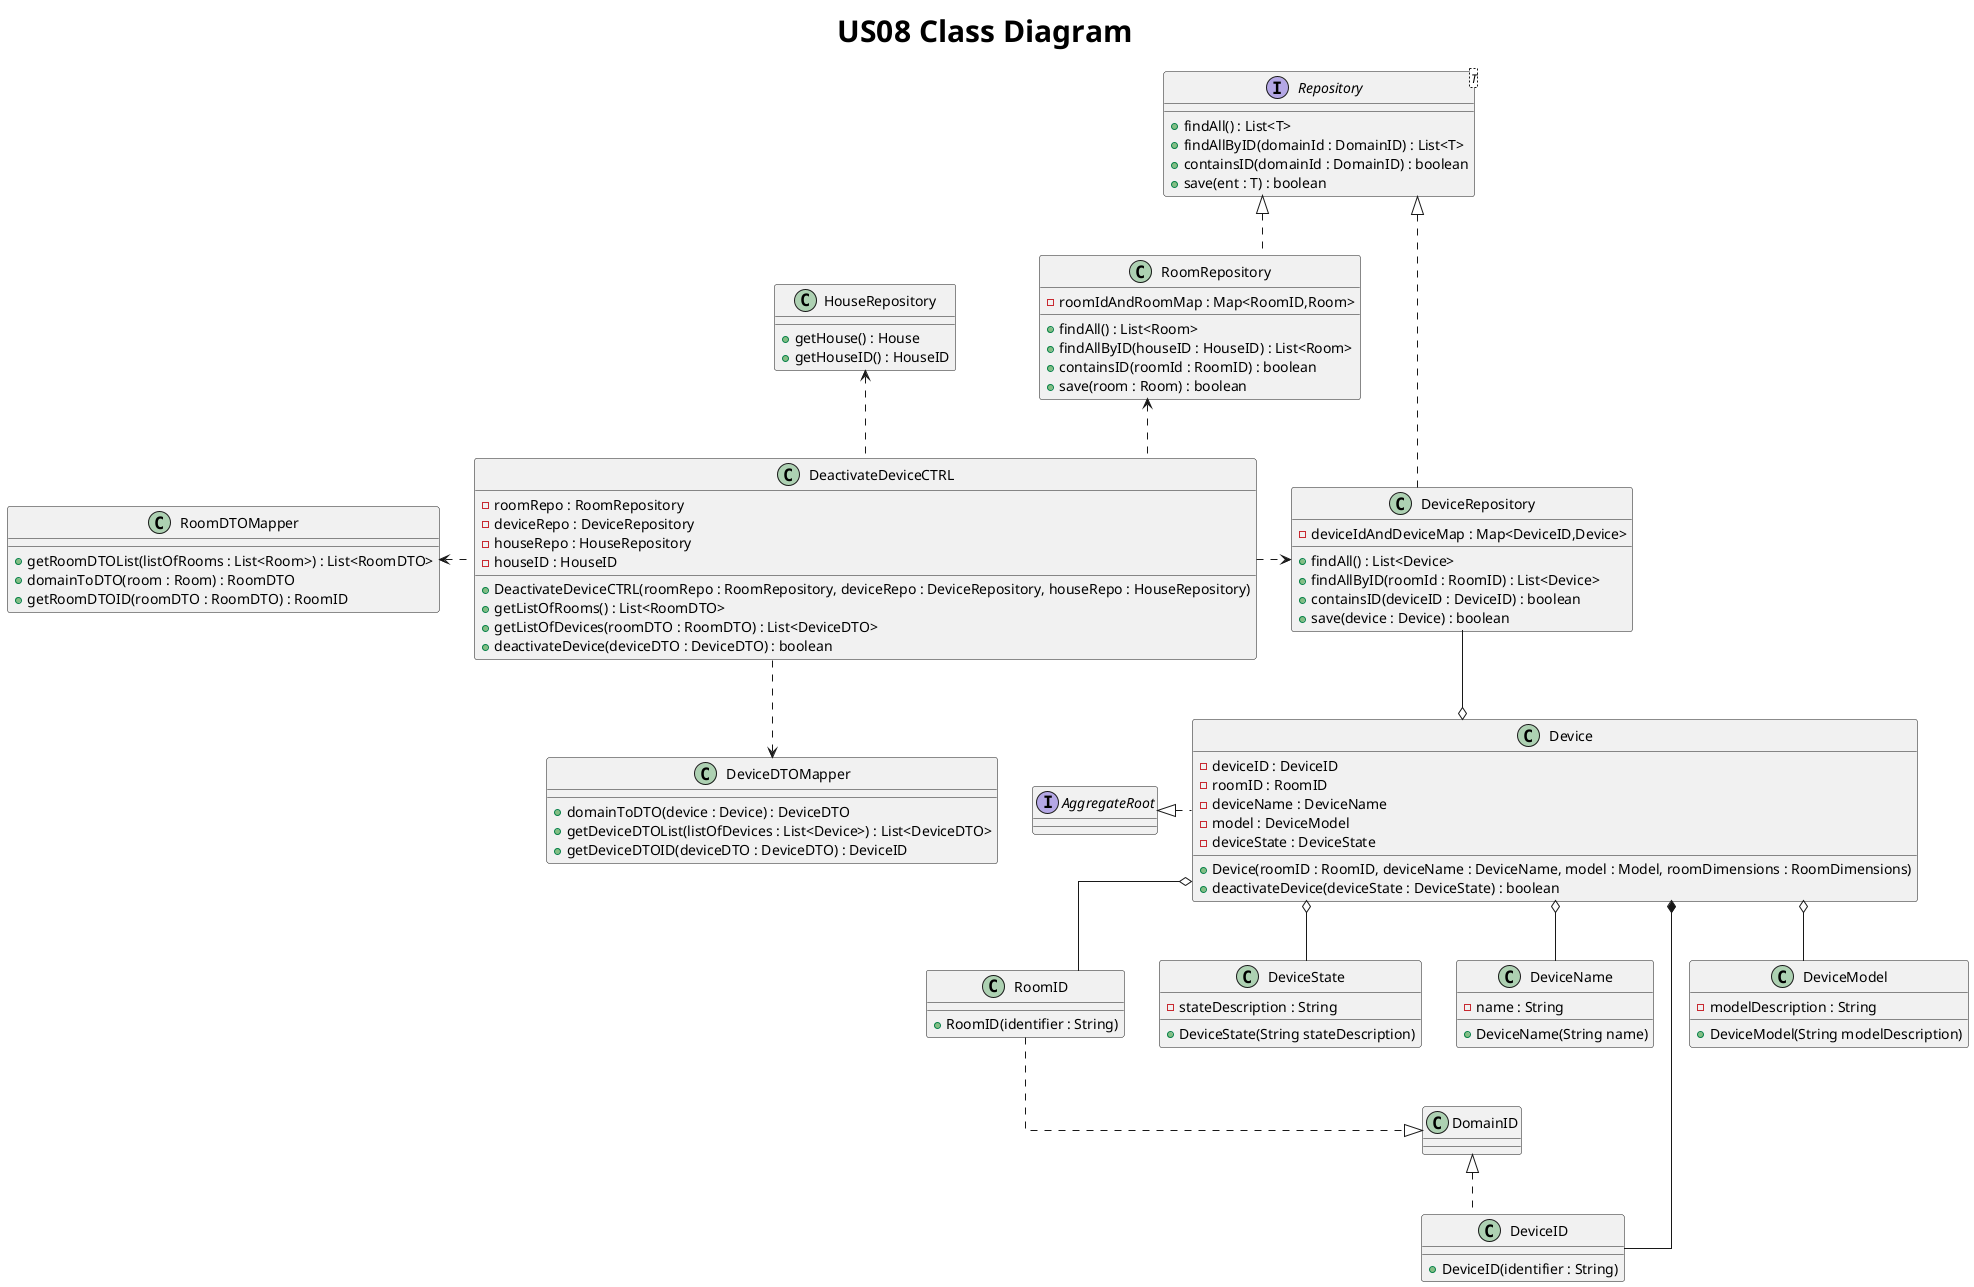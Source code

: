 @startuml
title <size: 30> US08 Class Diagram
skinparam linetype ortho


class DeactivateDeviceCTRL {
    - roomRepo : RoomRepository
    - deviceRepo : DeviceRepository
    - houseRepo : HouseRepository
    - houseID : HouseID
    + DeactivateDeviceCTRL(roomRepo : RoomRepository, deviceRepo : DeviceRepository, houseRepo : HouseRepository)
    + getListOfRooms() : List<RoomDTO>
    + getListOfDevices(roomDTO : RoomDTO) : List<DeviceDTO>
    + deactivateDevice(deviceDTO : DeviceDTO) : boolean
}



interface Repository<T> {
    + findAll() : List<T>
    + findAllByID(domainId : DomainID) : List<T>
    + containsID(domainId : DomainID) : boolean
    + save(ent : T) : boolean
}

class HouseRepository {
    + getHouse() : House
    + getHouseID() : HouseID
}

class DeviceRepository {
     - deviceIdAndDeviceMap : Map<DeviceID,Device>
     + findAll() : List<Device>
     + findAllByID(roomId : RoomID) : List<Device>
     + containsID(deviceID : DeviceID) : boolean
     + save(device : Device) : boolean
}

class RoomRepository {
     - roomIdAndRoomMap : Map<RoomID,Room>
     + findAll() : List<Room>
     + findAllByID(houseID : HouseID) : List<Room>
     + containsID(roomId : RoomID) : boolean
     + save(room : Room) : boolean
}


class Device {
   - deviceID : DeviceID
   - roomID : RoomID
   - deviceName : DeviceName
   - model : DeviceModel
   - deviceState : DeviceState
   + Device(roomID : RoomID, deviceName : DeviceName, model : Model, roomDimensions : RoomDimensions)
   + deactivateDevice(deviceState : DeviceState) : boolean
}

class RoomID {
    + RoomID(identifier : String)
}

class DeviceState {
    - stateDescription : String
    + DeviceState(String stateDescription)
}


class DeviceName {
    - name : String
    + DeviceName(String name)
}


class DeviceModel {
    - modelDescription : String
    + DeviceModel(String modelDescription)
}


class DeviceID {
    + DeviceID(identifier : String)
}


class RoomDTOMapper {
    + getRoomDTOList(listOfRooms : List<Room>) : List<RoomDTO>
    + domainToDTO(room : Room) : RoomDTO
    + getRoomDTOID(roomDTO : RoomDTO) : RoomID
}

class DeviceDTOMapper {
    + domainToDTO(device : Device) : DeviceDTO
    + getDeviceDTOList(listOfDevices : List<Device>) : List<DeviceDTO>
    + getDeviceDTOID(deviceDTO : DeviceDTO) : DeviceID
}

class DomainID {

}




interface AggregateRoot {
}



DeactivateDeviceCTRL ..up> RoomRepository
DeactivateDeviceCTRL ..right> DeviceRepository
DeactivateDeviceCTRL ..up> HouseRepository
DeactivateDeviceCTRL ..left> RoomDTOMapper
DeactivateDeviceCTRL ..down> DeviceDTOMapper

DomainID <|..up RoomID
DomainID <|..down DeviceID


DeviceRepository --o Device

Device o-- DeviceState
Device o-- RoomID
Device o-- DeviceName
Device o-- DeviceModel
Device *-- DeviceID

Device ..left|> AggregateRoot


Repository <|.. RoomRepository
Repository <|.. DeviceRepository

@enduml